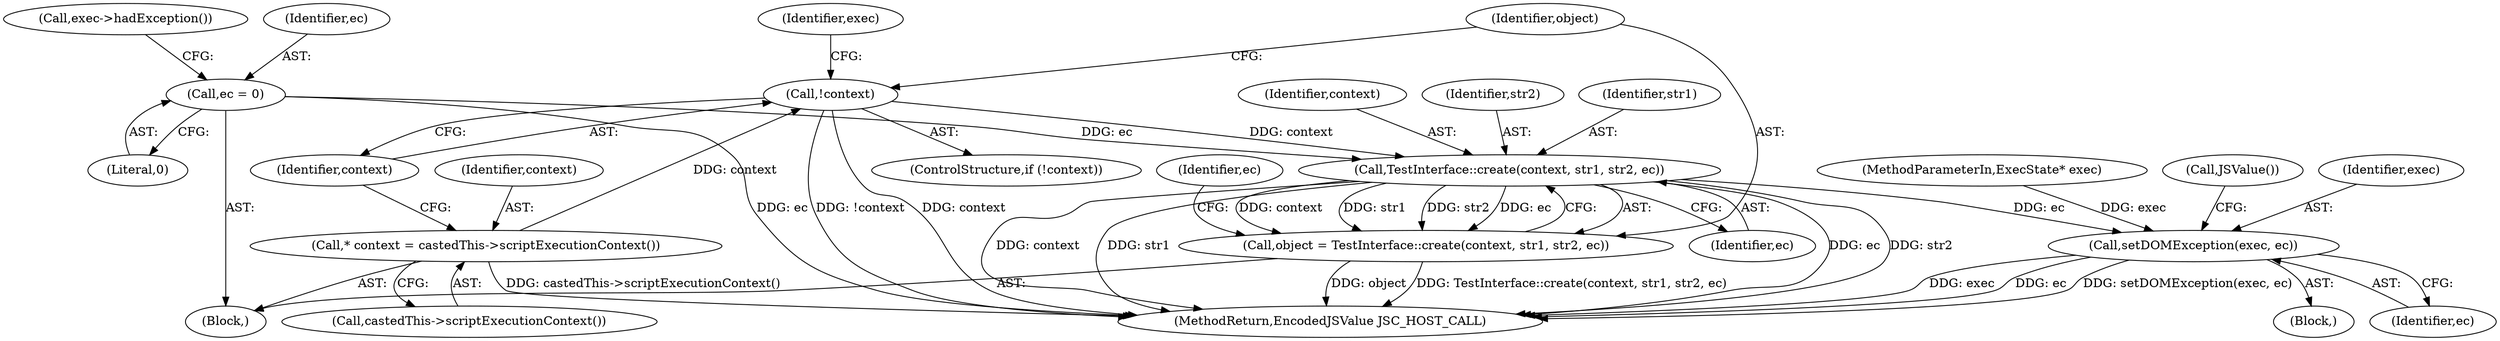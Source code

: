 digraph "0_Chrome_b944f670bb7a8a919daac497a4ea0536c954c201_16@API" {
"1000145" [label="(Call,TestInterface::create(context, str1, str2, ec))"];
"1000134" [label="(Call,!context)"];
"1000130" [label="(Call,* context = castedThis->scriptExecutionContext())"];
"1000114" [label="(Call,ec = 0)"];
"1000143" [label="(Call,object = TestInterface::create(context, str1, str2, ec))"];
"1000153" [label="(Call,setDOMException(exec, ec))"];
"1000133" [label="(ControlStructure,if (!context))"];
"1000143" [label="(Call,object = TestInterface::create(context, str1, str2, ec))"];
"1000116" [label="(Literal,0)"];
"1000114" [label="(Call,ec = 0)"];
"1000134" [label="(Call,!context)"];
"1000152" [label="(Block,)"];
"1000166" [label="(MethodReturn,EncodedJSValue JSC_HOST_CALL)"];
"1000115" [label="(Identifier,ec)"];
"1000155" [label="(Identifier,ec)"];
"1000119" [label="(Call,exec->hadException())"];
"1000145" [label="(Call,TestInterface::create(context, str1, str2, ec))"];
"1000138" [label="(Identifier,exec)"];
"1000144" [label="(Identifier,object)"];
"1000130" [label="(Call,* context = castedThis->scriptExecutionContext())"];
"1000135" [label="(Identifier,context)"];
"1000146" [label="(Identifier,context)"];
"1000101" [label="(MethodParameterIn,ExecState* exec)"];
"1000158" [label="(Call,JSValue())"];
"1000148" [label="(Identifier,str2)"];
"1000149" [label="(Identifier,ec)"];
"1000153" [label="(Call,setDOMException(exec, ec))"];
"1000102" [label="(Block,)"];
"1000132" [label="(Call,castedThis->scriptExecutionContext())"];
"1000154" [label="(Identifier,exec)"];
"1000147" [label="(Identifier,str1)"];
"1000131" [label="(Identifier,context)"];
"1000151" [label="(Identifier,ec)"];
"1000145" -> "1000143"  [label="AST: "];
"1000145" -> "1000149"  [label="CFG: "];
"1000146" -> "1000145"  [label="AST: "];
"1000147" -> "1000145"  [label="AST: "];
"1000148" -> "1000145"  [label="AST: "];
"1000149" -> "1000145"  [label="AST: "];
"1000143" -> "1000145"  [label="CFG: "];
"1000145" -> "1000166"  [label="DDG: ec"];
"1000145" -> "1000166"  [label="DDG: str2"];
"1000145" -> "1000166"  [label="DDG: context"];
"1000145" -> "1000166"  [label="DDG: str1"];
"1000145" -> "1000143"  [label="DDG: context"];
"1000145" -> "1000143"  [label="DDG: str1"];
"1000145" -> "1000143"  [label="DDG: str2"];
"1000145" -> "1000143"  [label="DDG: ec"];
"1000134" -> "1000145"  [label="DDG: context"];
"1000114" -> "1000145"  [label="DDG: ec"];
"1000145" -> "1000153"  [label="DDG: ec"];
"1000134" -> "1000133"  [label="AST: "];
"1000134" -> "1000135"  [label="CFG: "];
"1000135" -> "1000134"  [label="AST: "];
"1000138" -> "1000134"  [label="CFG: "];
"1000144" -> "1000134"  [label="CFG: "];
"1000134" -> "1000166"  [label="DDG: !context"];
"1000134" -> "1000166"  [label="DDG: context"];
"1000130" -> "1000134"  [label="DDG: context"];
"1000130" -> "1000102"  [label="AST: "];
"1000130" -> "1000132"  [label="CFG: "];
"1000131" -> "1000130"  [label="AST: "];
"1000132" -> "1000130"  [label="AST: "];
"1000135" -> "1000130"  [label="CFG: "];
"1000130" -> "1000166"  [label="DDG: castedThis->scriptExecutionContext()"];
"1000114" -> "1000102"  [label="AST: "];
"1000114" -> "1000116"  [label="CFG: "];
"1000115" -> "1000114"  [label="AST: "];
"1000116" -> "1000114"  [label="AST: "];
"1000119" -> "1000114"  [label="CFG: "];
"1000114" -> "1000166"  [label="DDG: ec"];
"1000143" -> "1000102"  [label="AST: "];
"1000144" -> "1000143"  [label="AST: "];
"1000151" -> "1000143"  [label="CFG: "];
"1000143" -> "1000166"  [label="DDG: object"];
"1000143" -> "1000166"  [label="DDG: TestInterface::create(context, str1, str2, ec)"];
"1000153" -> "1000152"  [label="AST: "];
"1000153" -> "1000155"  [label="CFG: "];
"1000154" -> "1000153"  [label="AST: "];
"1000155" -> "1000153"  [label="AST: "];
"1000158" -> "1000153"  [label="CFG: "];
"1000153" -> "1000166"  [label="DDG: exec"];
"1000153" -> "1000166"  [label="DDG: ec"];
"1000153" -> "1000166"  [label="DDG: setDOMException(exec, ec)"];
"1000101" -> "1000153"  [label="DDG: exec"];
}
